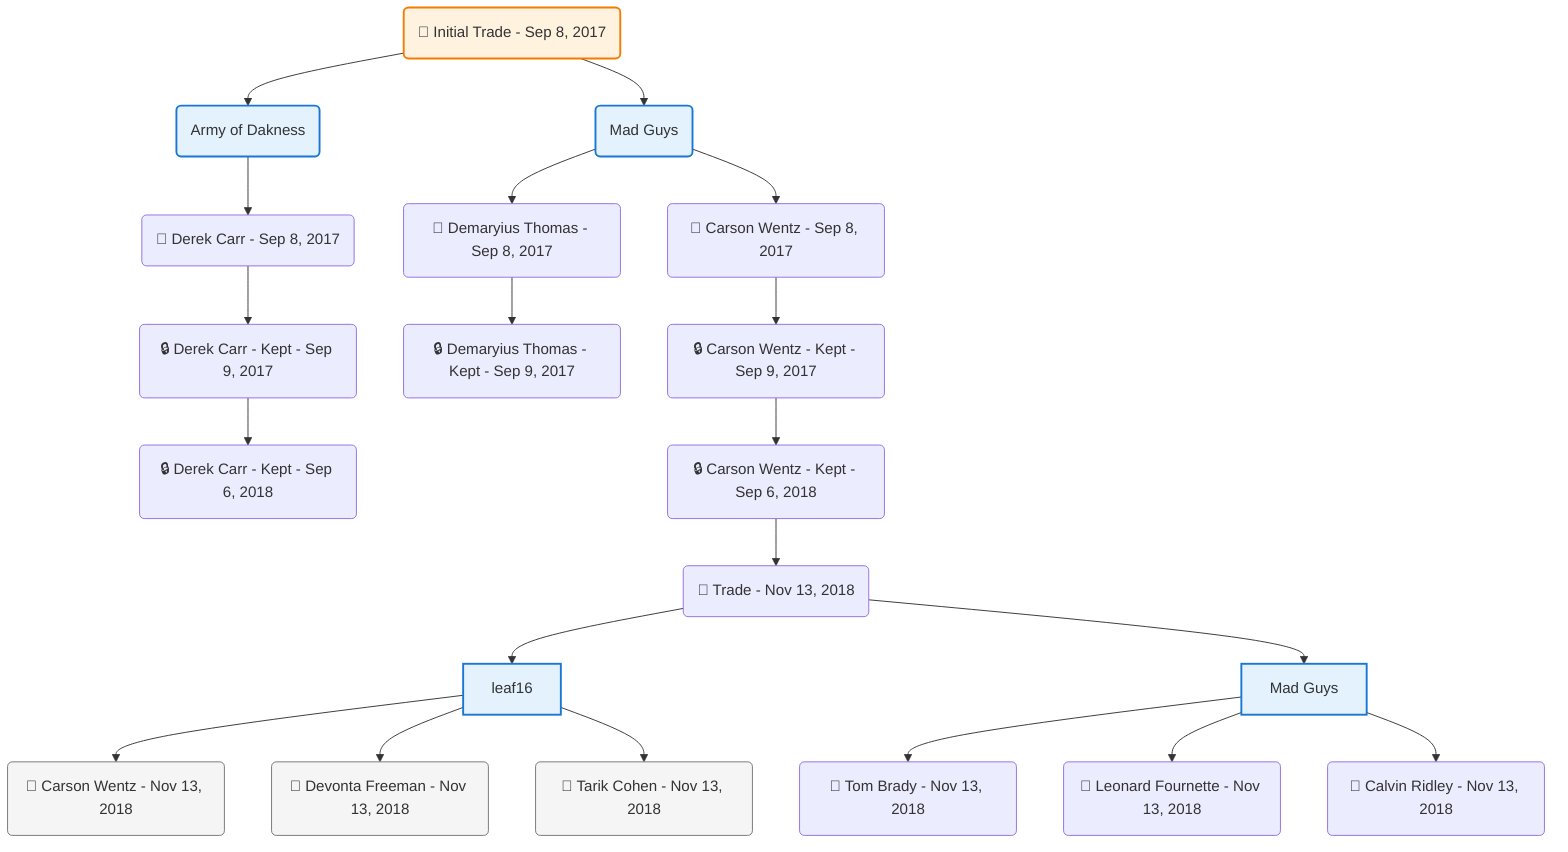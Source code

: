 flowchart TD

    TRADE_MAIN("🔄 Initial Trade - Sep 8, 2017")
    TEAM_1("Army of Dakness")
    TEAM_2("Mad Guys")
    NODE_d4968193-a84f-45f0-81e8-13b58a56750c("🔄 Derek Carr - Sep 8, 2017")
    NODE_1b36bebc-d9fe-40fc-aeb4-19a3784f0a7b("🔒 Derek Carr - Kept - Sep 9, 2017")
    NODE_5efdf462-db34-4040-a35d-23444624494a("🔒 Derek Carr - Kept - Sep 6, 2018")
    NODE_3e362c16-8d46-4816-8b34-c97d7d5f22a8("🔄 Demaryius Thomas - Sep 8, 2017")
    NODE_0a4486df-834f-4c02-b729-d34c5642cdaf("🔒 Demaryius Thomas - Kept - Sep 9, 2017")
    NODE_bfc3c646-2d3f-4718-a1bd-d90534b65d23("🔄 Carson Wentz - Sep 8, 2017")
    NODE_3fd79eb7-0ae2-439c-bcbc-7daad8718fe8("🔒 Carson Wentz - Kept - Sep 9, 2017")
    NODE_617be253-6121-44ad-bc12-836eb9bdf6f2("🔒 Carson Wentz - Kept - Sep 6, 2018")
    TRADE_71584b6e-bde0-48dd-aedb-da917acc6657_3("🔄 Trade - Nov 13, 2018")
    TEAM_66fb98f4-89a7-45f9-893a-b41d71e6249d_4["leaf16"]
    NODE_b9ea11fb-8b61-4a37-972f-ae12e52f0997("🔄 Carson Wentz - Nov 13, 2018")
    NODE_7744e2af-5009-4007-8abb-6f69f1b655f4("🔄 Devonta Freeman - Nov 13, 2018")
    NODE_1890d1d2-cb42-4002-8937-7f27c92ad735("🔄 Tarik Cohen - Nov 13, 2018")
    TEAM_f5908944-6efd-40eb-af54-6c53004e0e2f_5["Mad Guys"]
    NODE_48d34fc7-64b0-40fc-a2f7-5070efe85ac5("🔄 Tom Brady - Nov 13, 2018")
    NODE_042035f4-e889-4a12-9d3b-6d381a41e476("🔄 Leonard Fournette - Nov 13, 2018")
    NODE_0d10ae17-3629-4234-a0f6-d95769896b3e("🔄 Calvin Ridley - Nov 13, 2018")

    TRADE_MAIN --> TEAM_1
    TRADE_MAIN --> TEAM_2
    TEAM_1 --> NODE_d4968193-a84f-45f0-81e8-13b58a56750c
    NODE_d4968193-a84f-45f0-81e8-13b58a56750c --> NODE_1b36bebc-d9fe-40fc-aeb4-19a3784f0a7b
    NODE_1b36bebc-d9fe-40fc-aeb4-19a3784f0a7b --> NODE_5efdf462-db34-4040-a35d-23444624494a
    TEAM_2 --> NODE_3e362c16-8d46-4816-8b34-c97d7d5f22a8
    NODE_3e362c16-8d46-4816-8b34-c97d7d5f22a8 --> NODE_0a4486df-834f-4c02-b729-d34c5642cdaf
    TEAM_2 --> NODE_bfc3c646-2d3f-4718-a1bd-d90534b65d23
    NODE_bfc3c646-2d3f-4718-a1bd-d90534b65d23 --> NODE_3fd79eb7-0ae2-439c-bcbc-7daad8718fe8
    NODE_3fd79eb7-0ae2-439c-bcbc-7daad8718fe8 --> NODE_617be253-6121-44ad-bc12-836eb9bdf6f2
    NODE_617be253-6121-44ad-bc12-836eb9bdf6f2 --> TRADE_71584b6e-bde0-48dd-aedb-da917acc6657_3
    TRADE_71584b6e-bde0-48dd-aedb-da917acc6657_3 --> TEAM_66fb98f4-89a7-45f9-893a-b41d71e6249d_4
    TEAM_66fb98f4-89a7-45f9-893a-b41d71e6249d_4 --> NODE_b9ea11fb-8b61-4a37-972f-ae12e52f0997
    TEAM_66fb98f4-89a7-45f9-893a-b41d71e6249d_4 --> NODE_7744e2af-5009-4007-8abb-6f69f1b655f4
    TEAM_66fb98f4-89a7-45f9-893a-b41d71e6249d_4 --> NODE_1890d1d2-cb42-4002-8937-7f27c92ad735
    TRADE_71584b6e-bde0-48dd-aedb-da917acc6657_3 --> TEAM_f5908944-6efd-40eb-af54-6c53004e0e2f_5
    TEAM_f5908944-6efd-40eb-af54-6c53004e0e2f_5 --> NODE_48d34fc7-64b0-40fc-a2f7-5070efe85ac5
    TEAM_f5908944-6efd-40eb-af54-6c53004e0e2f_5 --> NODE_042035f4-e889-4a12-9d3b-6d381a41e476
    TEAM_f5908944-6efd-40eb-af54-6c53004e0e2f_5 --> NODE_0d10ae17-3629-4234-a0f6-d95769896b3e

    %% Node styling
    classDef teamNode fill:#e3f2fd,stroke:#1976d2,stroke-width:2px
    classDef tradeNode fill:#fff3e0,stroke:#f57c00,stroke-width:2px
    classDef playerNode fill:#f3e5f5,stroke:#7b1fa2,stroke-width:1px
    classDef nonRootPlayerNode fill:#f5f5f5,stroke:#757575,stroke-width:1px
    classDef endNode fill:#ffebee,stroke:#c62828,stroke-width:2px
    classDef waiverNode fill:#e8f5e8,stroke:#388e3c,stroke-width:2px
    classDef championshipNode fill:#fff9c4,stroke:#f57f17,stroke-width:3px

    class TEAM_1,TEAM_2,TEAM_66fb98f4-89a7-45f9-893a-b41d71e6249d_4,TEAM_f5908944-6efd-40eb-af54-6c53004e0e2f_5 teamNode
    class NODE_b9ea11fb-8b61-4a37-972f-ae12e52f0997,NODE_7744e2af-5009-4007-8abb-6f69f1b655f4,NODE_1890d1d2-cb42-4002-8937-7f27c92ad735 nonRootPlayerNode
    class TRADE_MAIN tradeNode
